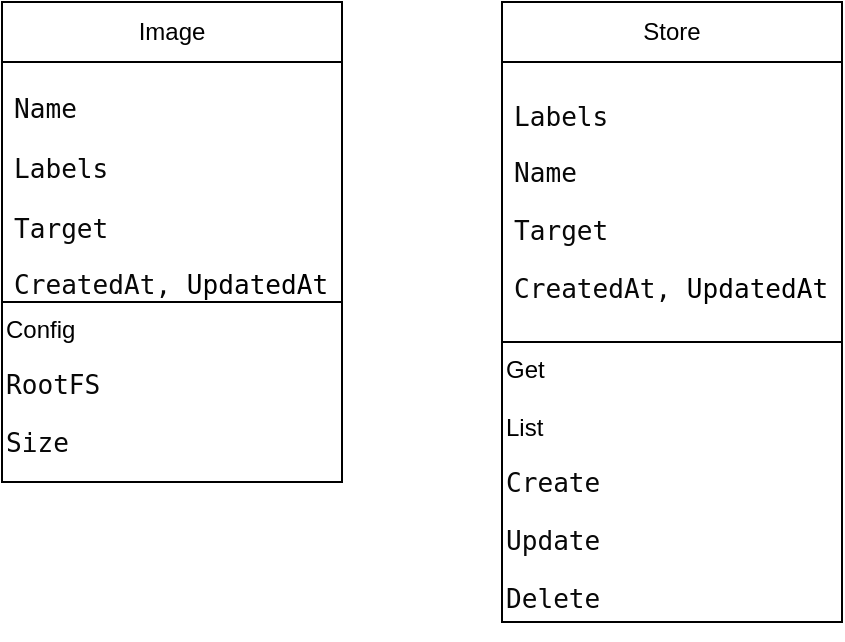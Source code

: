 <mxfile version="21.7.5" type="github">
  <diagram name="containerd" id="dI9Lws39XAioukQKtW0E">
    <mxGraphModel dx="892" dy="789" grid="1" gridSize="10" guides="1" tooltips="1" connect="1" arrows="1" fold="1" page="1" pageScale="1" pageWidth="827" pageHeight="1169" math="0" shadow="0">
      <root>
        <mxCell id="0" />
        <mxCell id="1" parent="0" />
        <mxCell id="xCUljGsAsVCfD0POZcv2-2" value="Store" style="swimlane;fontStyle=0;childLayout=stackLayout;horizontal=1;startSize=30;horizontalStack=0;resizeParent=1;resizeParentMax=0;resizeLast=0;collapsible=1;marginBottom=0;whiteSpace=wrap;html=1;" vertex="1" parent="1">
          <mxGeometry x="350" y="130" width="170" height="310" as="geometry" />
        </mxCell>
        <mxCell id="xCUljGsAsVCfD0POZcv2-5" value="&lt;div style=&quot;background-color:#ffffff;color:#080808;font-family:&#39;JetBrains Mono&#39;,monospace;font-size:9.8pt;&quot;&gt;&lt;pre&gt;&lt;pre style=&quot;border-color: var(--border-color);&quot;&gt;Labels&lt;/pre&gt;&lt;/pre&gt;&lt;pre&gt;Name&lt;/pre&gt;&lt;pre&gt;Target&lt;/pre&gt;&lt;pre&gt;&lt;div style=&quot;font-family: &amp;quot;JetBrains Mono&amp;quot;, monospace; font-size: 9.8pt;&quot;&gt;&lt;pre&gt;CreatedAt, &lt;span style=&quot;color:#000000;&quot;&gt;UpdatedAt&lt;/span&gt;&lt;/pre&gt;&lt;/div&gt;&lt;/pre&gt;&lt;/div&gt;" style="text;strokeColor=none;fillColor=none;align=left;verticalAlign=middle;spacingLeft=4;spacingRight=4;overflow=hidden;points=[[0,0.5],[1,0.5]];portConstraint=eastwest;rotatable=0;whiteSpace=wrap;html=1;" vertex="1" parent="xCUljGsAsVCfD0POZcv2-2">
          <mxGeometry y="30" width="170" height="140" as="geometry" />
        </mxCell>
        <mxCell id="xCUljGsAsVCfD0POZcv2-8" value="Get&lt;br&gt;&lt;br&gt;List&lt;br&gt;&lt;div style=&quot;background-color:#ffffff;color:#080808;font-family:&#39;JetBrains Mono&#39;,monospace;font-size:9.8pt;&quot;&gt;&lt;pre&gt;Create&lt;/pre&gt;&lt;pre&gt;&lt;div style=&quot;font-family: &amp;quot;JetBrains Mono&amp;quot;, monospace; font-size: 9.8pt;&quot;&gt;&lt;pre&gt;Update&lt;/pre&gt;&lt;pre&gt;&lt;div style=&quot;font-family: &amp;quot;JetBrains Mono&amp;quot;, monospace; font-size: 9.8pt;&quot;&gt;&lt;pre&gt;Delete&lt;/pre&gt;&lt;/div&gt;&lt;/pre&gt;&lt;/div&gt;&lt;/pre&gt;&lt;/div&gt;" style="rounded=0;whiteSpace=wrap;html=1;align=left;verticalAlign=top;" vertex="1" parent="xCUljGsAsVCfD0POZcv2-2">
          <mxGeometry y="170" width="170" height="140" as="geometry" />
        </mxCell>
        <mxCell id="xCUljGsAsVCfD0POZcv2-9" value="Image" style="swimlane;fontStyle=0;childLayout=stackLayout;horizontal=1;startSize=30;horizontalStack=0;resizeParent=1;resizeParentMax=0;resizeLast=0;collapsible=1;marginBottom=0;whiteSpace=wrap;html=1;" vertex="1" parent="1">
          <mxGeometry x="100" y="130" width="170" height="240" as="geometry" />
        </mxCell>
        <mxCell id="xCUljGsAsVCfD0POZcv2-10" value="&lt;div style=&quot;background-color:#ffffff;color:#080808;font-family:&#39;JetBrains Mono&#39;,monospace;font-size:9.8pt;&quot;&gt;&lt;pre&gt;Name&lt;/pre&gt;&lt;/div&gt;" style="text;strokeColor=none;fillColor=none;align=left;verticalAlign=middle;spacingLeft=4;spacingRight=4;overflow=hidden;points=[[0,0.5],[1,0.5]];portConstraint=eastwest;rotatable=0;whiteSpace=wrap;html=1;" vertex="1" parent="xCUljGsAsVCfD0POZcv2-9">
          <mxGeometry y="30" width="170" height="30" as="geometry" />
        </mxCell>
        <mxCell id="xCUljGsAsVCfD0POZcv2-11" value="&lt;div style=&quot;background-color:#ffffff;color:#080808;font-family:&#39;JetBrains Mono&#39;,monospace;font-size:9.8pt;&quot;&gt;&lt;pre&gt;Labels&lt;/pre&gt;&lt;/div&gt;" style="text;strokeColor=none;fillColor=none;align=left;verticalAlign=middle;spacingLeft=4;spacingRight=4;overflow=hidden;points=[[0,0.5],[1,0.5]];portConstraint=eastwest;rotatable=0;whiteSpace=wrap;html=1;" vertex="1" parent="xCUljGsAsVCfD0POZcv2-9">
          <mxGeometry y="60" width="170" height="30" as="geometry" />
        </mxCell>
        <mxCell id="xCUljGsAsVCfD0POZcv2-12" value="&lt;div style=&quot;background-color:#ffffff;color:#080808;font-family:&#39;JetBrains Mono&#39;,monospace;font-size:9.8pt;&quot;&gt;&lt;pre&gt;Target&lt;/pre&gt;&lt;pre&gt;&lt;div style=&quot;font-family: &amp;quot;JetBrains Mono&amp;quot;, monospace; font-size: 9.8pt;&quot;&gt;&lt;pre&gt;CreatedAt, &lt;span style=&quot;color:#000000;&quot;&gt;UpdatedAt&lt;/span&gt;&lt;/pre&gt;&lt;/div&gt;&lt;/pre&gt;&lt;/div&gt;" style="text;strokeColor=none;fillColor=none;align=left;verticalAlign=middle;spacingLeft=4;spacingRight=4;overflow=hidden;points=[[0,0.5],[1,0.5]];portConstraint=eastwest;rotatable=0;whiteSpace=wrap;html=1;" vertex="1" parent="xCUljGsAsVCfD0POZcv2-9">
          <mxGeometry y="90" width="170" height="60" as="geometry" />
        </mxCell>
        <mxCell id="xCUljGsAsVCfD0POZcv2-13" value="Config&lt;br&gt;&lt;div style=&quot;background-color:#ffffff;color:#080808;font-family:&#39;JetBrains Mono&#39;,monospace;font-size:9.8pt;&quot;&gt;&lt;pre&gt;RootFS&lt;/pre&gt;&lt;pre&gt;&lt;div style=&quot;font-family: &amp;quot;JetBrains Mono&amp;quot;, monospace; font-size: 9.8pt;&quot;&gt;&lt;pre&gt;Size&lt;/pre&gt;&lt;/div&gt;&lt;/pre&gt;&lt;/div&gt;" style="rounded=0;whiteSpace=wrap;html=1;verticalAlign=top;align=left;" vertex="1" parent="xCUljGsAsVCfD0POZcv2-9">
          <mxGeometry y="150" width="170" height="90" as="geometry" />
        </mxCell>
      </root>
    </mxGraphModel>
  </diagram>
</mxfile>
